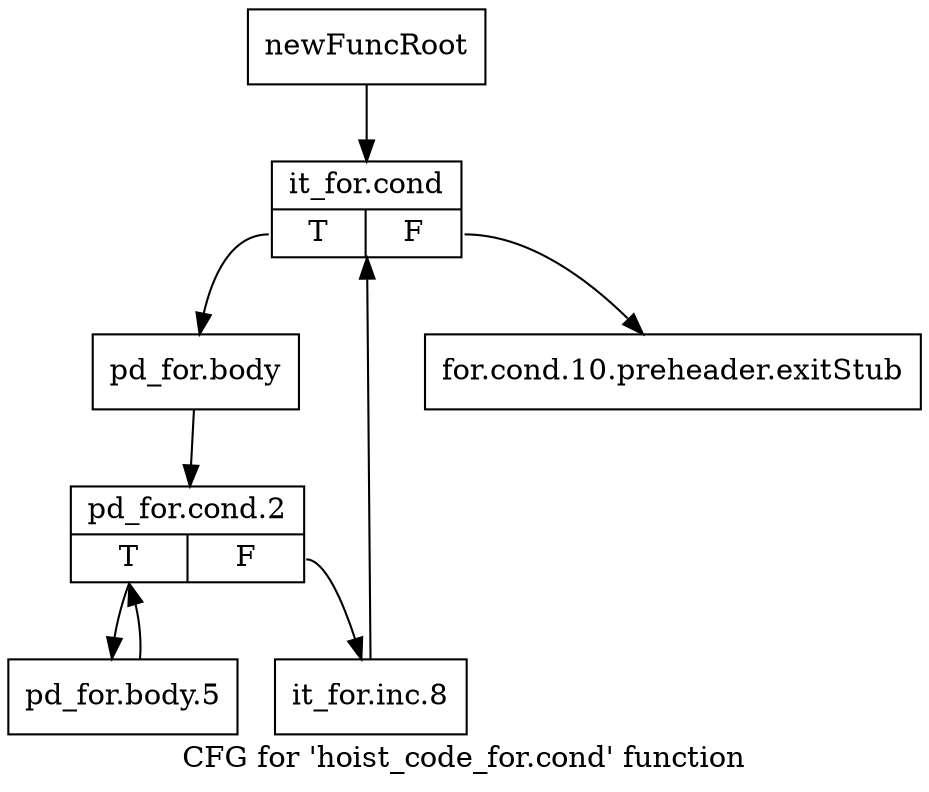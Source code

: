 digraph "CFG for 'hoist_code_for.cond' function" {
	label="CFG for 'hoist_code_for.cond' function";

	Node0xb114b50 [shape=record,label="{newFuncRoot}"];
	Node0xb114b50 -> Node0xb114bf0;
	Node0xb114ba0 [shape=record,label="{for.cond.10.preheader.exitStub}"];
	Node0xb114bf0 [shape=record,label="{it_for.cond|{<s0>T|<s1>F}}"];
	Node0xb114bf0:s0 -> Node0xb114c40;
	Node0xb114bf0:s1 -> Node0xb114ba0;
	Node0xb114c40 [shape=record,label="{pd_for.body}"];
	Node0xb114c40 -> Node0xb114c90;
	Node0xb114c90 [shape=record,label="{pd_for.cond.2|{<s0>T|<s1>F}}"];
	Node0xb114c90:s0 -> Node0xb124620;
	Node0xb114c90:s1 -> Node0xb1245d0;
	Node0xb1245d0 [shape=record,label="{it_for.inc.8}"];
	Node0xb1245d0 -> Node0xb114bf0;
	Node0xb124620 [shape=record,label="{pd_for.body.5}"];
	Node0xb124620 -> Node0xb114c90;
}
